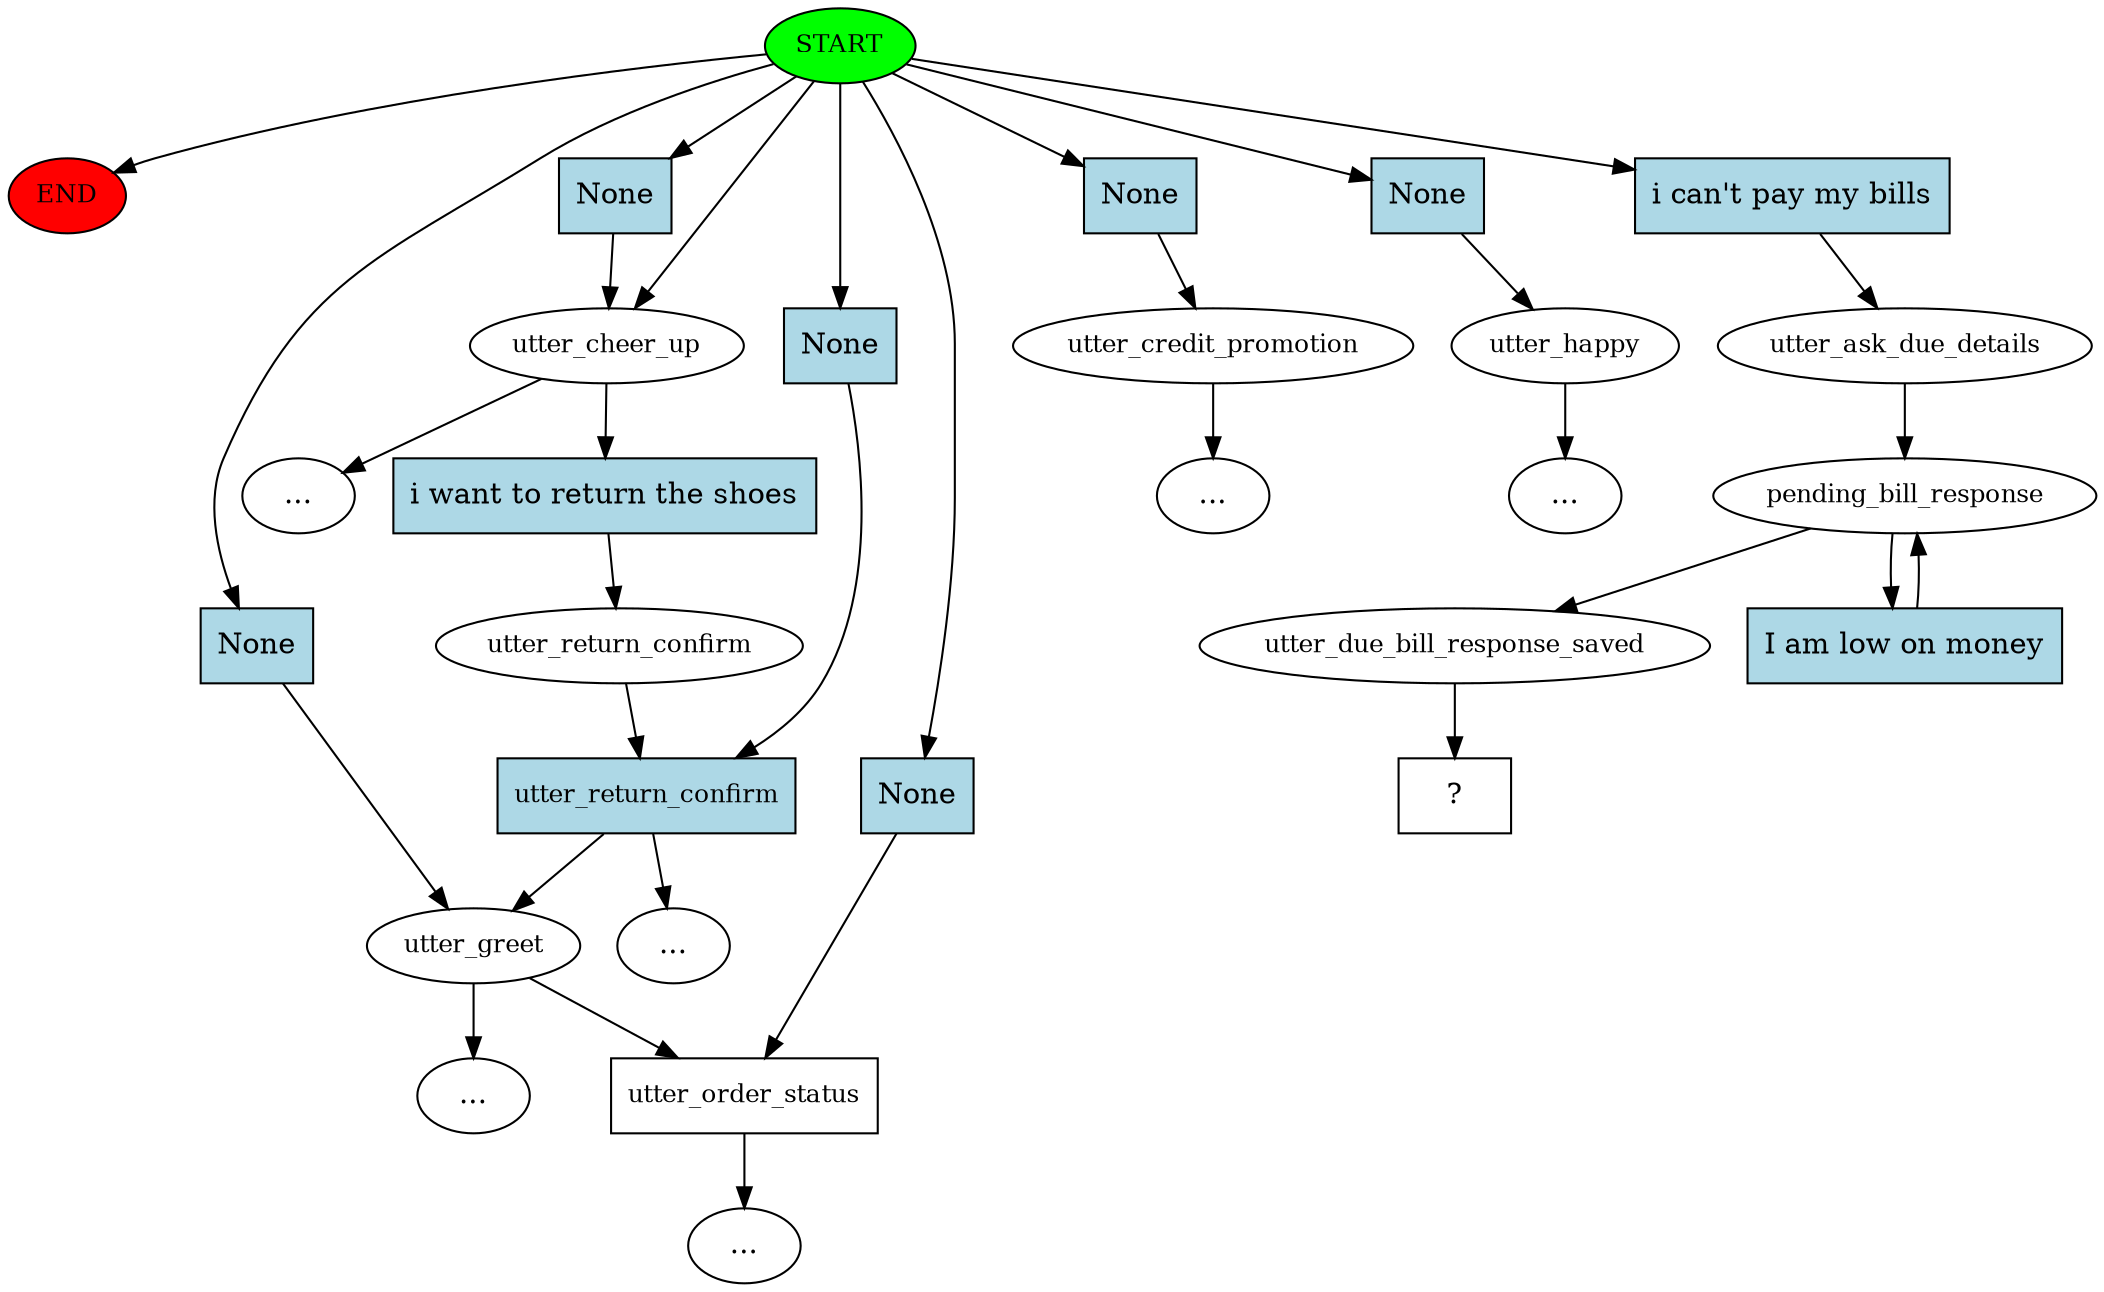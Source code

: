 digraph  {
0 [class="start active", fillcolor=green, fontsize=12, label=START, style=filled];
"-1" [class=end, fillcolor=red, fontsize=12, label=END, style=filled];
1 [class=active, fontsize=12, label=action_session_start];
2 [class=active, fontsize=12, label=utter_return_confirm];
3 [class=active, fontsize=12, label=utter_happy];
4 [class="intent dashed active", label="  ?  ", shape=rect];
5 [class="intent active", fillcolor=lightblue, label="i want to return the shoes", shape=rect, style=filled];
6 [class="intent active", fillcolor=lightblue, label=no, shape=rect, style=filled];
0 -> "-1"  [class="", key=NONE, label=""];
0 -> 1  [class=active, key=NONE, label=""];
1 -> 5  [class=active, key=0];
2 -> 6  [class=active, key=0];
3 -> 4  [class=active, key=NONE, label=""];
5 -> 2  [class=active, key=0];
6 -> 3  [class=active, key=0];
1 [class="", fontsize=12, label=utter_cheer_up];
"-4" [class=ellipsis, label="..."];
3 [class="", fontsize=12, label=utter_greet];
"-5" [class=ellipsis, label="..."];
4 [class="", fontsize=12, label=utter_order_status];
"-7" [class=ellipsis, label="..."];
6 [class="", fontsize=12, label=utter_return_confirm];
"-9" [class=ellipsis, label="..."];
8 [class="", fontsize=12, label=utter_credit_promotion];
"-11" [class=ellipsis, label="..."];
10 [class="", fontsize=12, label=utter_happy];
"-12" [class=ellipsis, label="..."];
11 [class=active, fontsize=12, label=utter_ask_due_details];
12 [class=active, fontsize=12, label=pending_bill_response];
14 [class=active, fontsize=12, label=utter_due_bill_response_saved];
15 [class="intent dashed active", label="  ?  ", shape=rect];
16 [class=intent, fillcolor=lightblue, label=None, shape=rect, style=filled];
17 [class=intent, fillcolor=lightblue, label=None, shape=rect, style=filled];
18 [class=intent, fillcolor=lightblue, label=None, shape=rect, style=filled];
19 [class=intent, fillcolor=lightblue, label=None, shape=rect, style=filled];
20 [class=intent, fillcolor=lightblue, label=None, shape=rect, style=filled];
21 [class=intent, fillcolor=lightblue, label=None, shape=rect, style=filled];
22 [class="intent active", fillcolor=lightblue, label="i can't pay my bills", shape=rect, style=filled];
23 [class="intent active", fillcolor=lightblue, label="I am low on money", shape=rect, style=filled];
0 -> "-1"  [class="", key=NONE, label=""];
0 -> 16  [class="", key=0];
0 -> 17  [class="", key=0];
0 -> 18  [class="", key=0];
0 -> 19  [class="", key=0];
0 -> 20  [class="", key=0];
0 -> 21  [class="", key=0];
0 -> 22  [class=active, key=0];
1 -> "-4"  [class="", key=NONE, label=""];
3 -> "-5"  [class="", key=NONE, label=""];
4 -> "-7"  [class="", key=NONE, label=""];
6 -> "-9"  [class="", key=NONE, label=""];
8 -> "-11"  [class="", key=NONE, label=""];
10 -> "-12"  [class="", key=NONE, label=""];
11 -> 12  [class=active, key=NONE, label=""];
12 -> 14  [class=active, key=NONE, label=""];
12 -> 23  [class=active, key=0];
14 -> 15  [class=active, key=NONE, label=""];
16 -> 1  [class="", key=0];
17 -> 3  [class="", key=0];
18 -> 4  [class="", key=0];
19 -> 6  [class="", key=0];
20 -> 8  [class="", key=0];
21 -> 10  [class="", key=0];
22 -> 11  [class=active, key=0];
23 -> 12  [class=active, key=0];
}
